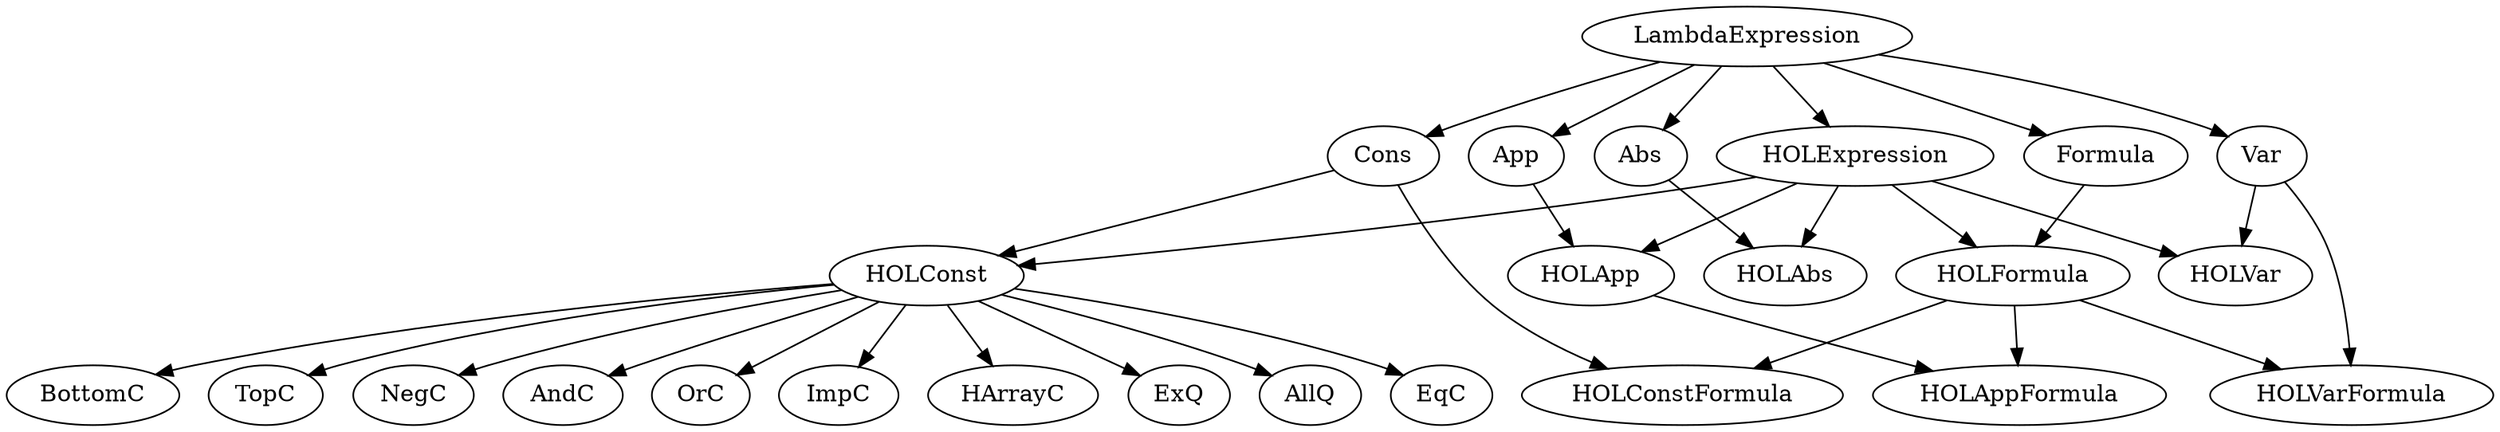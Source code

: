 # Command: dot hierarchy.gv -Tpng > hierarchy.png

digraph G {
  LambdaExpression -> Var;
  LambdaExpression -> Cons;
  LambdaExpression -> App;
  LambdaExpression -> Abs;
  LambdaExpression -> Formula;
  LambdaExpression -> HOLExpression;
  HOLExpression -> HOLFormula;
  Formula -> HOLFormula;
  HOLExpression -> HOLVar;
  Var -> HOLVar;
  HOLExpression -> HOLConst;
  Cons -> HOLConst;
  HOLFormula -> HOLVarFormula;
  Var -> HOLVarFormula;
  HOLFormula -> HOLConstFormula;
  Cons -> HOLConstFormula;
  App -> HOLApp;
  HOLExpression -> HOLApp;
  HOLApp -> HOLAppFormula;
  HOLFormula -> HOLAppFormula;
  Abs -> HOLAbs;
  HOLExpression -> HOLAbs;
  HOLConst -> BottomC;
  HOLConst -> TopC;
  HOLConst -> NegC;
  HOLConst -> AndC;
  HOLConst -> OrC;
  HOLConst -> ImpC;
  HOLConst -> HArrayC; 
  HOLConst -> ExQ;
  HOLConst -> AllQ;
  HOLConst -> EqC;
}
